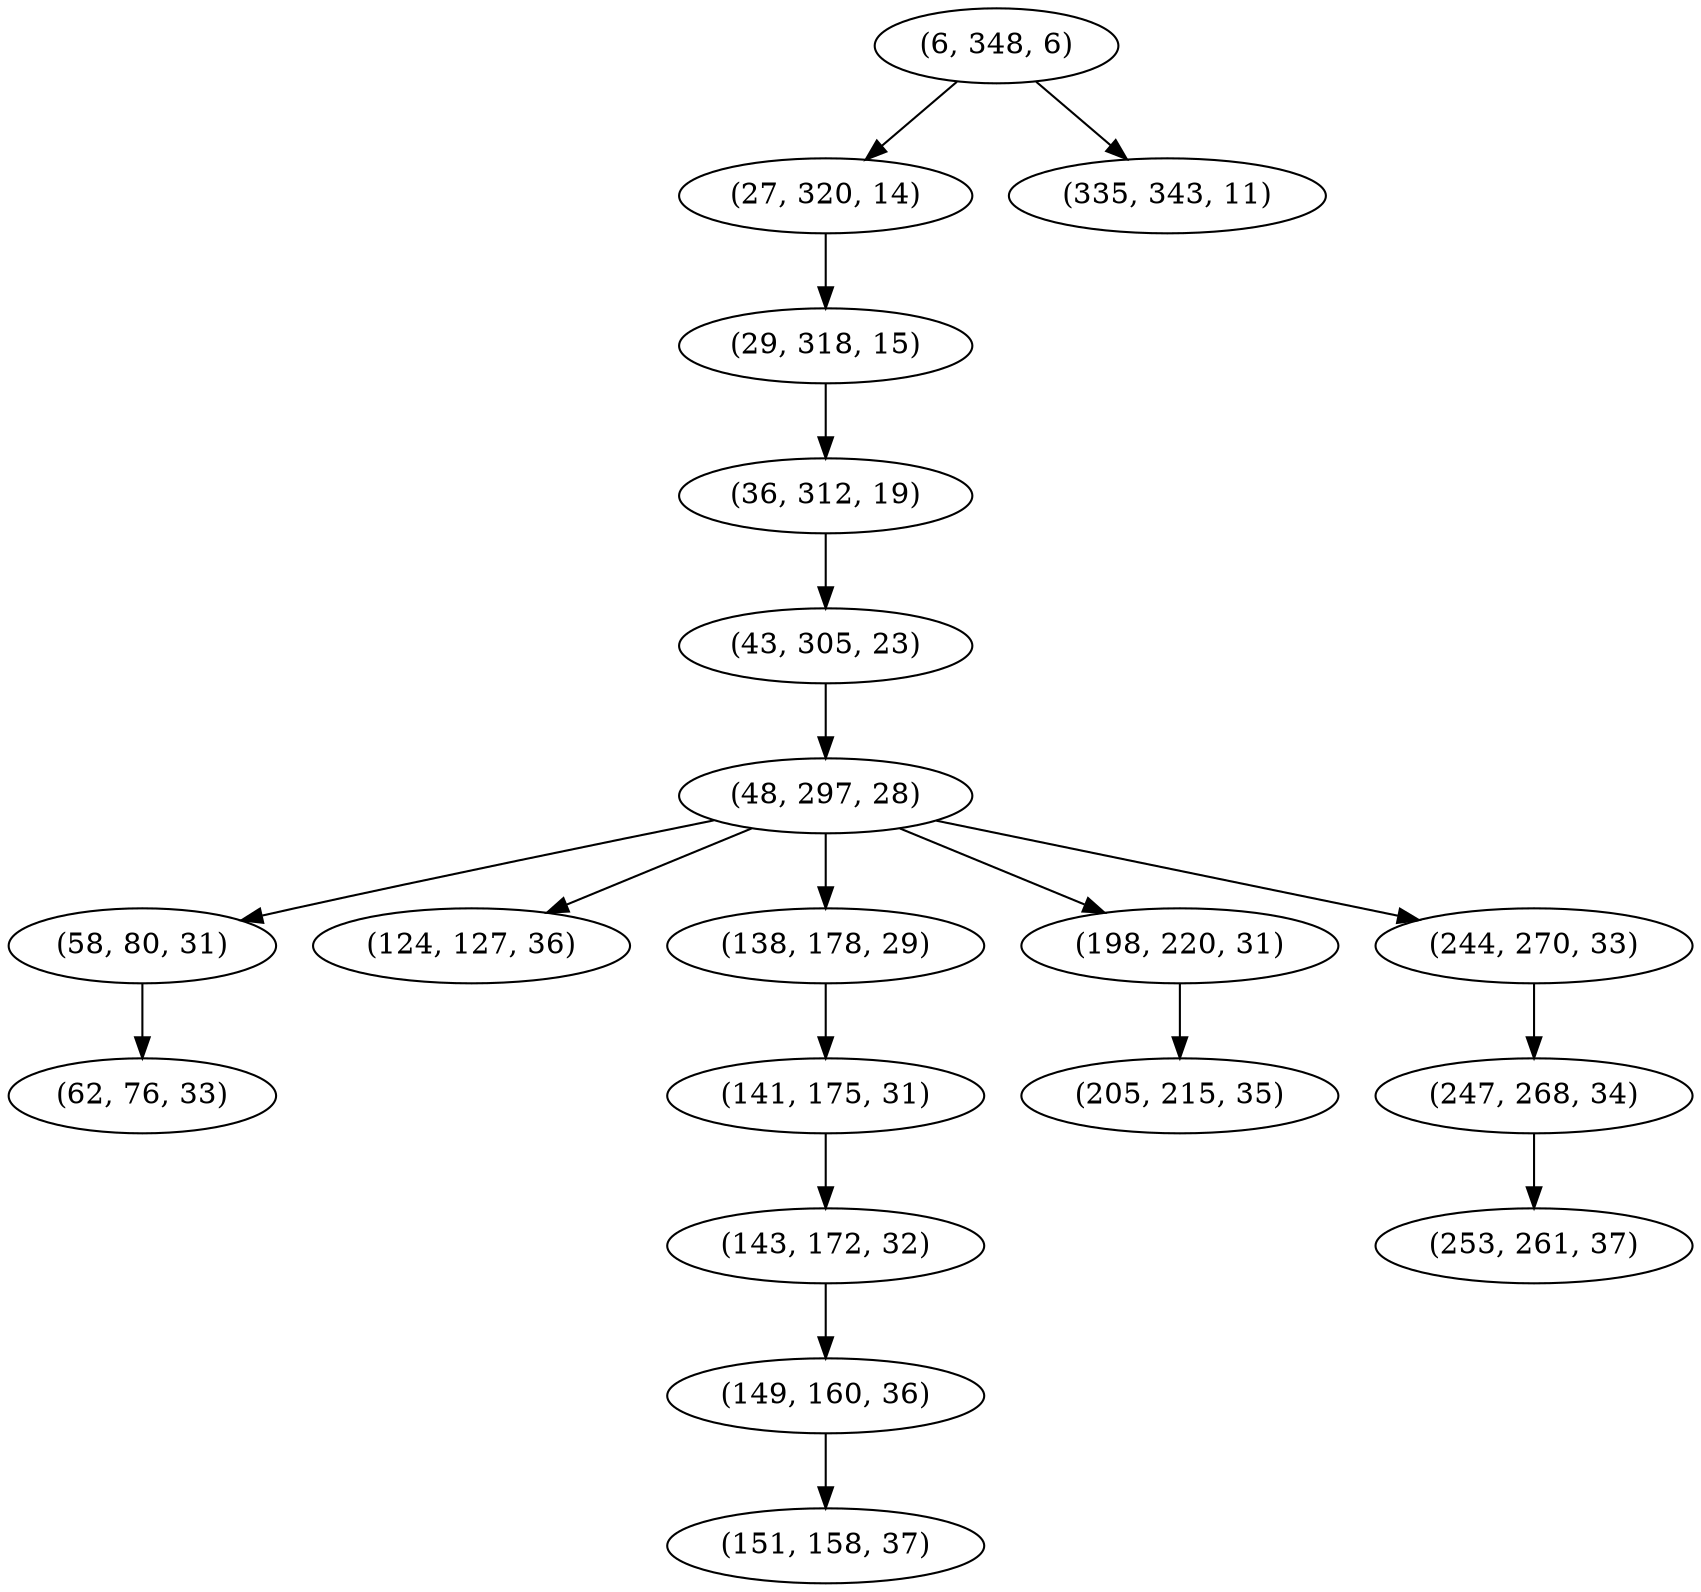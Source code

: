 digraph tree {
    "(6, 348, 6)";
    "(27, 320, 14)";
    "(29, 318, 15)";
    "(36, 312, 19)";
    "(43, 305, 23)";
    "(48, 297, 28)";
    "(58, 80, 31)";
    "(62, 76, 33)";
    "(124, 127, 36)";
    "(138, 178, 29)";
    "(141, 175, 31)";
    "(143, 172, 32)";
    "(149, 160, 36)";
    "(151, 158, 37)";
    "(198, 220, 31)";
    "(205, 215, 35)";
    "(244, 270, 33)";
    "(247, 268, 34)";
    "(253, 261, 37)";
    "(335, 343, 11)";
    "(6, 348, 6)" -> "(27, 320, 14)";
    "(6, 348, 6)" -> "(335, 343, 11)";
    "(27, 320, 14)" -> "(29, 318, 15)";
    "(29, 318, 15)" -> "(36, 312, 19)";
    "(36, 312, 19)" -> "(43, 305, 23)";
    "(43, 305, 23)" -> "(48, 297, 28)";
    "(48, 297, 28)" -> "(58, 80, 31)";
    "(48, 297, 28)" -> "(124, 127, 36)";
    "(48, 297, 28)" -> "(138, 178, 29)";
    "(48, 297, 28)" -> "(198, 220, 31)";
    "(48, 297, 28)" -> "(244, 270, 33)";
    "(58, 80, 31)" -> "(62, 76, 33)";
    "(138, 178, 29)" -> "(141, 175, 31)";
    "(141, 175, 31)" -> "(143, 172, 32)";
    "(143, 172, 32)" -> "(149, 160, 36)";
    "(149, 160, 36)" -> "(151, 158, 37)";
    "(198, 220, 31)" -> "(205, 215, 35)";
    "(244, 270, 33)" -> "(247, 268, 34)";
    "(247, 268, 34)" -> "(253, 261, 37)";
}
